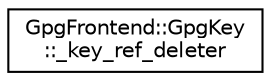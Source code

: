 digraph "Graphical Class Hierarchy"
{
 // INTERACTIVE_SVG=YES
 // LATEX_PDF_SIZE
  edge [fontname="Helvetica",fontsize="10",labelfontname="Helvetica",labelfontsize="10"];
  node [fontname="Helvetica",fontsize="10",shape=record];
  rankdir="LR";
  Node0 [label="GpgFrontend::GpgKey\l::_key_ref_deleter",height=0.2,width=0.4,color="black", fillcolor="white", style="filled",URL="$structGpgFrontend_1_1GpgKey_1_1__key__ref__deleter.html",tooltip=" "];
}
